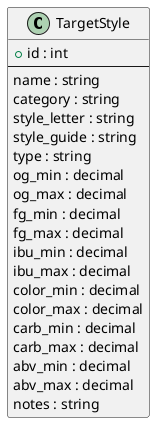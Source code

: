 @startuml
class "TargetStyle" as TargetStyle {
    + id : int
    --
    name : string
    category : string
    style_letter : string
    style_guide : string
    type : string
    og_min : decimal
    og_max : decimal
    fg_min : decimal
    fg_max : decimal
    ibu_min : decimal
    ibu_max : decimal
    color_min : decimal
    color_max : decimal
    carb_min : decimal
    carb_max : decimal
    abv_min : decimal
    abv_max : decimal
    notes : string
}
@enduml